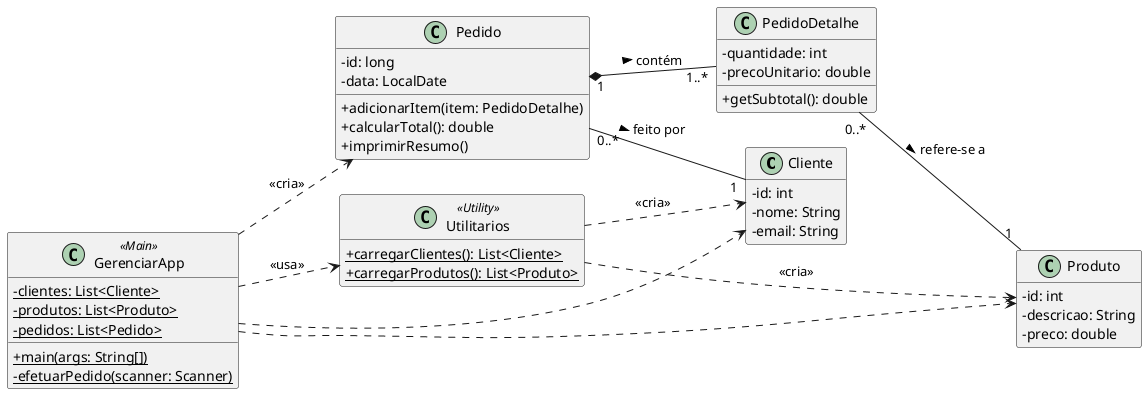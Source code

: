 @startuml
' Configurações de aparência para melhor legibilidade
skinparam classAttributeIconSize 0
hide empty members
left to right direction

' Definição das Classes (Entidades Principais)
class Cliente {
  - id: int
  - nome: String
  - email: String
}

class Produto {
  - id: int
  - descricao: String
  - preco: double
}

class Pedido {
  - id: long
  - data: LocalDate
  + adicionarItem(item: PedidoDetalhe)
  + calcularTotal(): double
  + imprimirResumo()
}

class PedidoDetalhe {
  - quantidade: int
  - precoUnitario: double
  + getSubtotal(): double
}

' Classes de Serviço e Controle
class Utilitarios <<Utility>> {
  + {static} carregarClientes(): List<Cliente>
  + {static} carregarProdutos(): List<Produto>
}

class GerenciarApp <<Main>> {
  - {static} clientes: List<Cliente>
  - {static} produtos: List<Produto>
  - {static} pedidos: List<Pedido>
  + {static} main(args: String[])
  - {static} efetuarPedido(scanner: Scanner)
  ' ... outros métodos privados ...
}

' Definição dos Relacionamentos

' Pedido é composto por PedidoDetalhe (Relação forte "parte-todo")
Pedido "1" *-- "1..*" PedidoDetalhe : contém >

' PedidoDetalhe está associado a um Produto
PedidoDetalhe "0..*" -- "1" Produto : refere-se a >

' Pedido está associado a um Cliente
Pedido "0..*" -- "1" Cliente : feito por >

' A classe principal (GerenciarApp) depende das outras classes para funcionar
GerenciarApp ..> Pedido : <<cria>>
GerenciarApp ..> Cliente
GerenciarApp ..> Produto
GerenciarApp ..> Utilitarios : <<usa>>

' A classe Utilitarios cria instâncias de Cliente e Produto
Utilitarios ..> Cliente : <<cria>>
Utilitarios ..> Produto : <<cria>>

@enduml